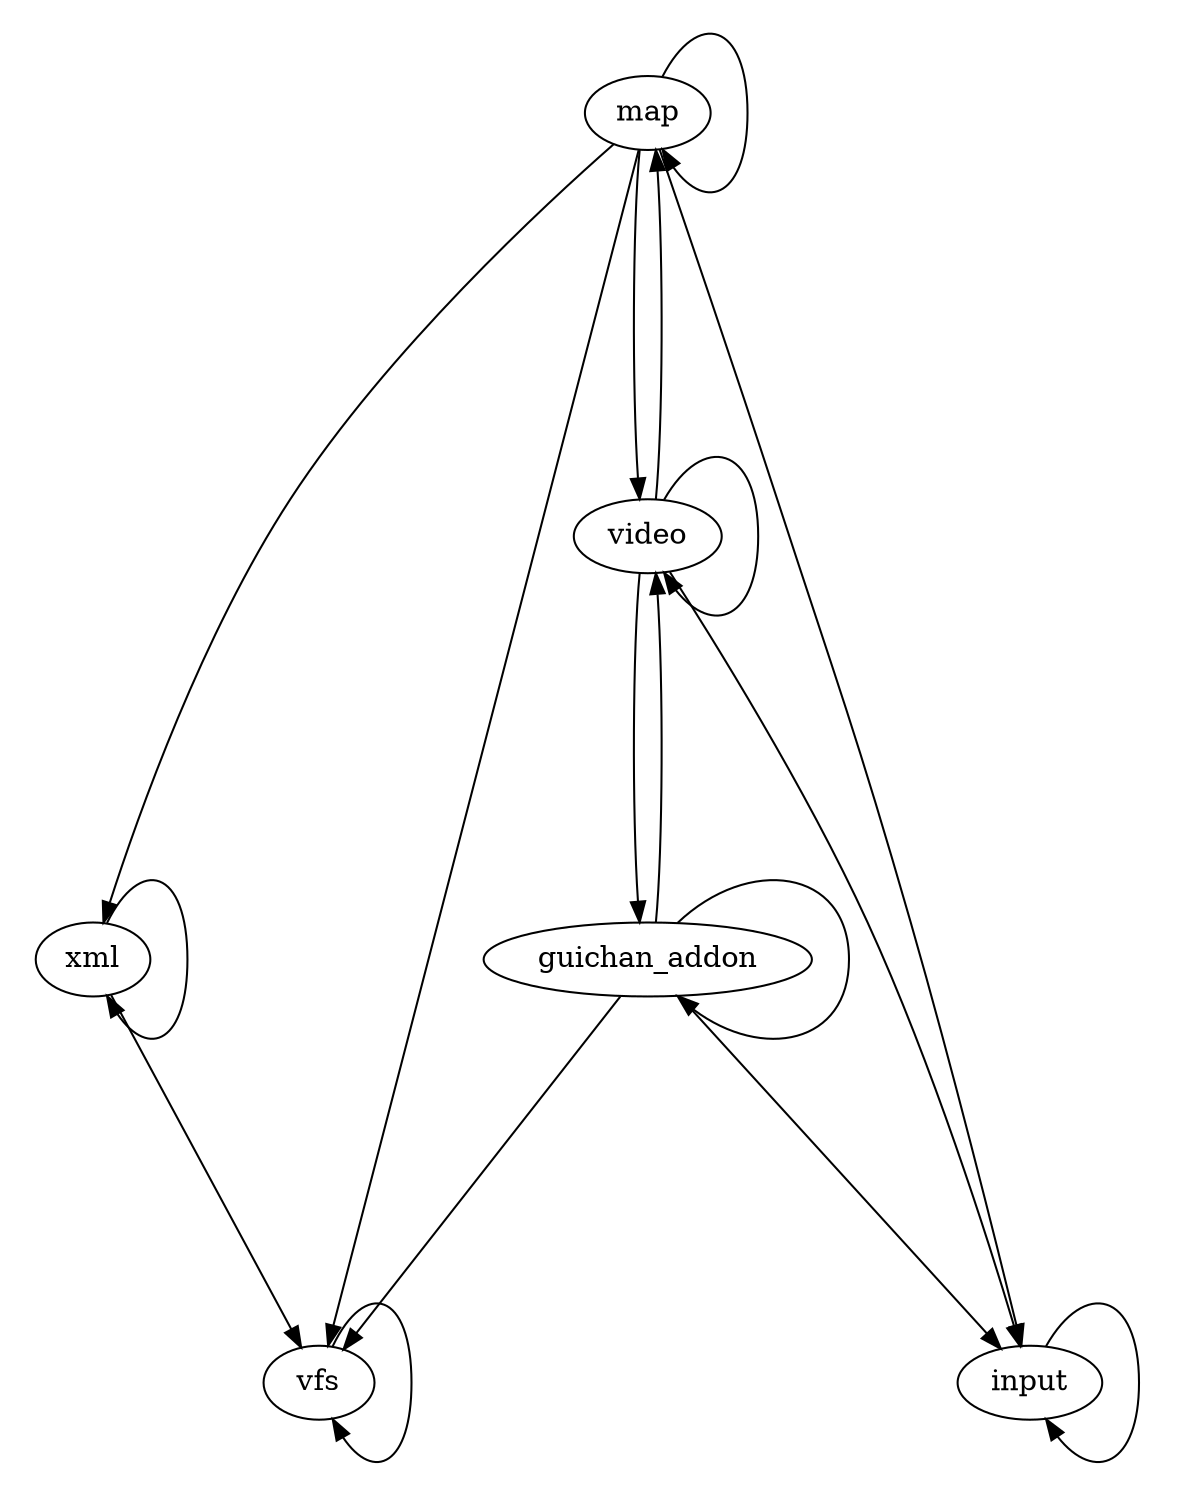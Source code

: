 digraph "source tree" {
    overlap=scale;
    size="8,10";
    ratio="fill";
    fontsize="16";
    fontname="Helvetica";
    clusterrank="local";
    "xml" -> "xml"
    "xml" -> "vfs"
    "map" -> "xml"
    "map" -> "map"
    "map" -> "video"
    "map" -> "vfs"
    "map" -> "input"
    "guichan_addon" -> "vfs"
    "guichan_addon" -> "video"
    "guichan_addon" -> "input"
    "guichan_addon" -> "guichan_addon"
    "video" -> "input"
    "video" -> "map"
    "video" -> "video"
    "video" -> "guichan_addon"
    "input" -> "input"
    "vfs" -> "vfs"
}